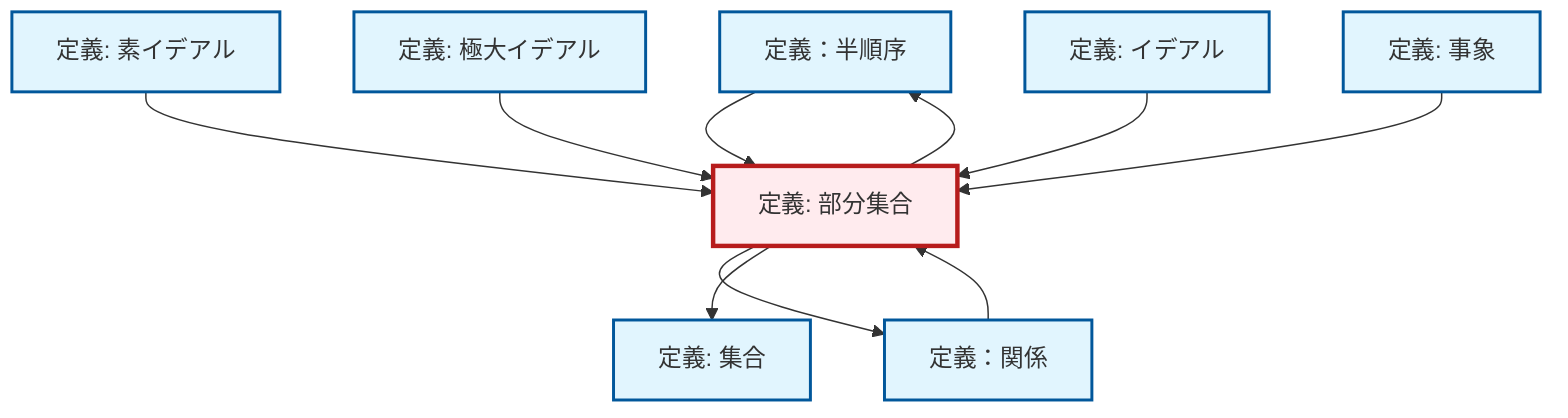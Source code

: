 graph TD
    classDef definition fill:#e1f5fe,stroke:#01579b,stroke-width:2px
    classDef theorem fill:#f3e5f5,stroke:#4a148c,stroke-width:2px
    classDef axiom fill:#fff3e0,stroke:#e65100,stroke-width:2px
    classDef example fill:#e8f5e9,stroke:#1b5e20,stroke-width:2px
    classDef current fill:#ffebee,stroke:#b71c1c,stroke-width:3px
    def-partial-order["定義：半順序"]:::definition
    def-subset["定義: 部分集合"]:::definition
    def-prime-ideal["定義: 素イデアル"]:::definition
    def-set["定義: 集合"]:::definition
    def-relation["定義：関係"]:::definition
    def-event["定義: 事象"]:::definition
    def-ideal["定義: イデアル"]:::definition
    def-maximal-ideal["定義: 極大イデアル"]:::definition
    def-prime-ideal --> def-subset
    def-partial-order --> def-subset
    def-maximal-ideal --> def-subset
    def-subset --> def-partial-order
    def-subset --> def-relation
    def-ideal --> def-subset
    def-event --> def-subset
    def-relation --> def-subset
    def-subset --> def-set
    class def-subset current